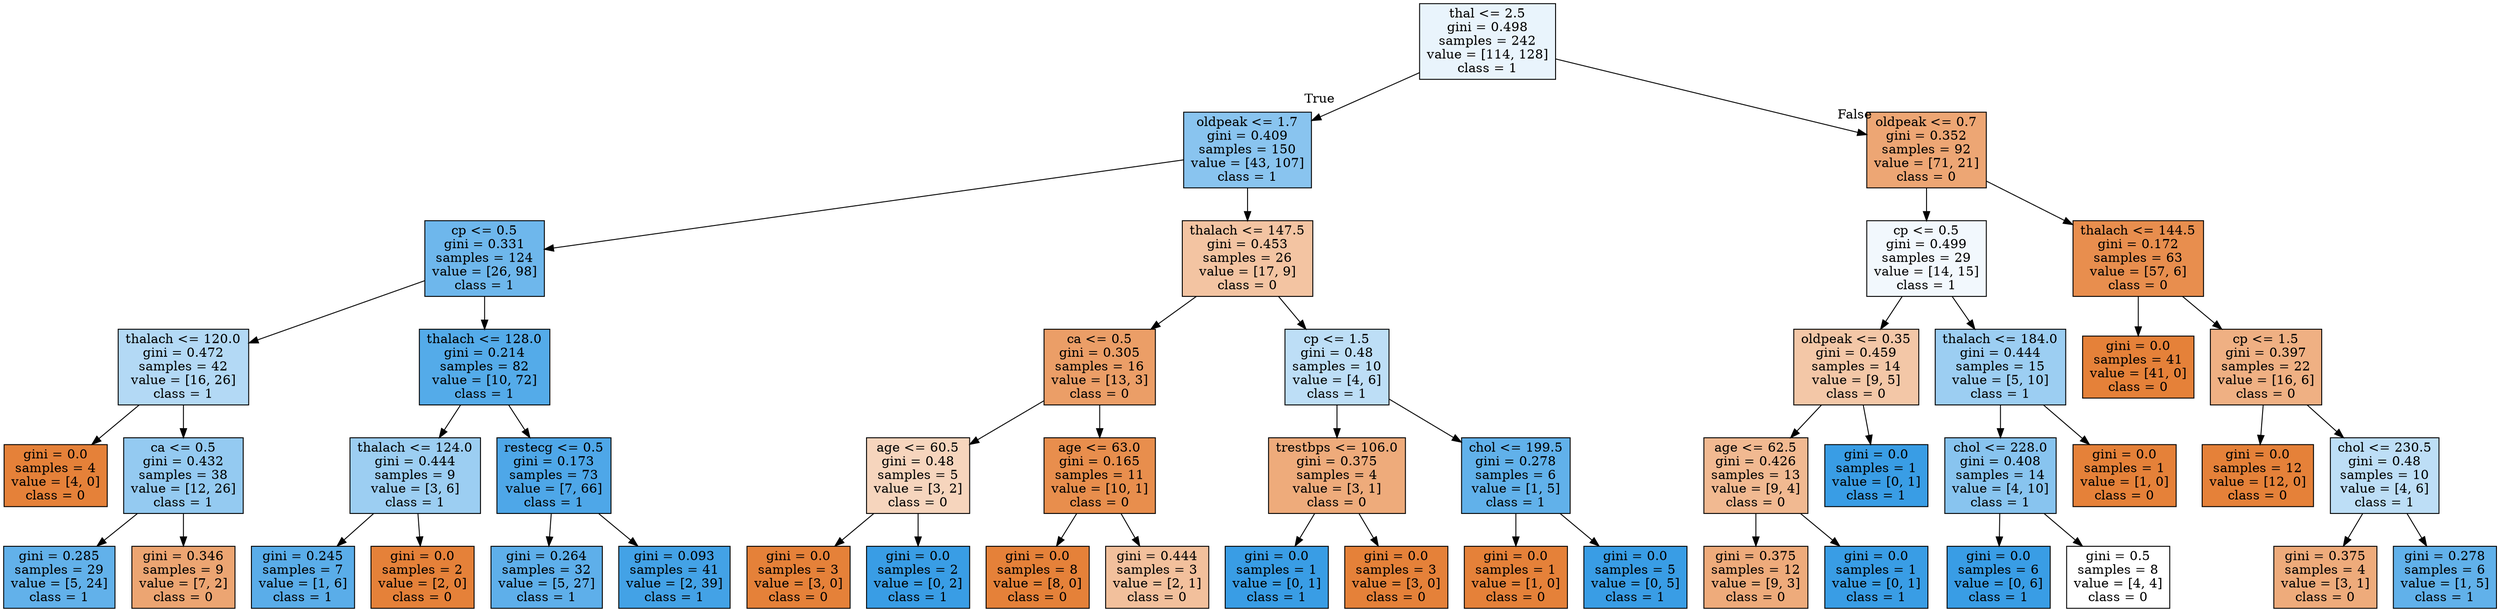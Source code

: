 digraph Tree {
node [shape=box, style="filled", color="black"] ;
0 [label="thal <= 2.5\ngini = 0.498\nsamples = 242\nvalue = [114, 128]\nclass = 1", fillcolor="#e9f4fc"] ;
1 [label="oldpeak <= 1.7\ngini = 0.409\nsamples = 150\nvalue = [43, 107]\nclass = 1", fillcolor="#89c4ef"] ;
0 -> 1 [labeldistance=2.5, labelangle=45, headlabel="True"] ;
2 [label="cp <= 0.5\ngini = 0.331\nsamples = 124\nvalue = [26, 98]\nclass = 1", fillcolor="#6eb7ec"] ;
1 -> 2 ;
3 [label="thalach <= 120.0\ngini = 0.472\nsamples = 42\nvalue = [16, 26]\nclass = 1", fillcolor="#b3d9f5"] ;
2 -> 3 ;
4 [label="gini = 0.0\nsamples = 4\nvalue = [4, 0]\nclass = 0", fillcolor="#e58139"] ;
3 -> 4 ;
5 [label="ca <= 0.5\ngini = 0.432\nsamples = 38\nvalue = [12, 26]\nclass = 1", fillcolor="#94caf1"] ;
3 -> 5 ;
6 [label="gini = 0.285\nsamples = 29\nvalue = [5, 24]\nclass = 1", fillcolor="#62b1ea"] ;
5 -> 6 ;
7 [label="gini = 0.346\nsamples = 9\nvalue = [7, 2]\nclass = 0", fillcolor="#eca572"] ;
5 -> 7 ;
8 [label="thalach <= 128.0\ngini = 0.214\nsamples = 82\nvalue = [10, 72]\nclass = 1", fillcolor="#54abe9"] ;
2 -> 8 ;
9 [label="thalach <= 124.0\ngini = 0.444\nsamples = 9\nvalue = [3, 6]\nclass = 1", fillcolor="#9ccef2"] ;
8 -> 9 ;
10 [label="gini = 0.245\nsamples = 7\nvalue = [1, 6]\nclass = 1", fillcolor="#5aade9"] ;
9 -> 10 ;
11 [label="gini = 0.0\nsamples = 2\nvalue = [2, 0]\nclass = 0", fillcolor="#e58139"] ;
9 -> 11 ;
12 [label="restecg <= 0.5\ngini = 0.173\nsamples = 73\nvalue = [7, 66]\nclass = 1", fillcolor="#4ea7e8"] ;
8 -> 12 ;
13 [label="gini = 0.264\nsamples = 32\nvalue = [5, 27]\nclass = 1", fillcolor="#5eafea"] ;
12 -> 13 ;
14 [label="gini = 0.093\nsamples = 41\nvalue = [2, 39]\nclass = 1", fillcolor="#43a2e6"] ;
12 -> 14 ;
15 [label="thalach <= 147.5\ngini = 0.453\nsamples = 26\nvalue = [17, 9]\nclass = 0", fillcolor="#f3c4a2"] ;
1 -> 15 ;
16 [label="ca <= 0.5\ngini = 0.305\nsamples = 16\nvalue = [13, 3]\nclass = 0", fillcolor="#eb9e67"] ;
15 -> 16 ;
17 [label="age <= 60.5\ngini = 0.48\nsamples = 5\nvalue = [3, 2]\nclass = 0", fillcolor="#f6d5bd"] ;
16 -> 17 ;
18 [label="gini = 0.0\nsamples = 3\nvalue = [3, 0]\nclass = 0", fillcolor="#e58139"] ;
17 -> 18 ;
19 [label="gini = 0.0\nsamples = 2\nvalue = [0, 2]\nclass = 1", fillcolor="#399de5"] ;
17 -> 19 ;
20 [label="age <= 63.0\ngini = 0.165\nsamples = 11\nvalue = [10, 1]\nclass = 0", fillcolor="#e88e4d"] ;
16 -> 20 ;
21 [label="gini = 0.0\nsamples = 8\nvalue = [8, 0]\nclass = 0", fillcolor="#e58139"] ;
20 -> 21 ;
22 [label="gini = 0.444\nsamples = 3\nvalue = [2, 1]\nclass = 0", fillcolor="#f2c09c"] ;
20 -> 22 ;
23 [label="cp <= 1.5\ngini = 0.48\nsamples = 10\nvalue = [4, 6]\nclass = 1", fillcolor="#bddef6"] ;
15 -> 23 ;
24 [label="trestbps <= 106.0\ngini = 0.375\nsamples = 4\nvalue = [3, 1]\nclass = 0", fillcolor="#eeab7b"] ;
23 -> 24 ;
25 [label="gini = 0.0\nsamples = 1\nvalue = [0, 1]\nclass = 1", fillcolor="#399de5"] ;
24 -> 25 ;
26 [label="gini = 0.0\nsamples = 3\nvalue = [3, 0]\nclass = 0", fillcolor="#e58139"] ;
24 -> 26 ;
27 [label="chol <= 199.5\ngini = 0.278\nsamples = 6\nvalue = [1, 5]\nclass = 1", fillcolor="#61b1ea"] ;
23 -> 27 ;
28 [label="gini = 0.0\nsamples = 1\nvalue = [1, 0]\nclass = 0", fillcolor="#e58139"] ;
27 -> 28 ;
29 [label="gini = 0.0\nsamples = 5\nvalue = [0, 5]\nclass = 1", fillcolor="#399de5"] ;
27 -> 29 ;
30 [label="oldpeak <= 0.7\ngini = 0.352\nsamples = 92\nvalue = [71, 21]\nclass = 0", fillcolor="#eda674"] ;
0 -> 30 [labeldistance=2.5, labelangle=-45, headlabel="False"] ;
31 [label="cp <= 0.5\ngini = 0.499\nsamples = 29\nvalue = [14, 15]\nclass = 1", fillcolor="#f2f8fd"] ;
30 -> 31 ;
32 [label="oldpeak <= 0.35\ngini = 0.459\nsamples = 14\nvalue = [9, 5]\nclass = 0", fillcolor="#f3c7a7"] ;
31 -> 32 ;
33 [label="age <= 62.5\ngini = 0.426\nsamples = 13\nvalue = [9, 4]\nclass = 0", fillcolor="#f1b991"] ;
32 -> 33 ;
34 [label="gini = 0.375\nsamples = 12\nvalue = [9, 3]\nclass = 0", fillcolor="#eeab7b"] ;
33 -> 34 ;
35 [label="gini = 0.0\nsamples = 1\nvalue = [0, 1]\nclass = 1", fillcolor="#399de5"] ;
33 -> 35 ;
36 [label="gini = 0.0\nsamples = 1\nvalue = [0, 1]\nclass = 1", fillcolor="#399de5"] ;
32 -> 36 ;
37 [label="thalach <= 184.0\ngini = 0.444\nsamples = 15\nvalue = [5, 10]\nclass = 1", fillcolor="#9ccef2"] ;
31 -> 37 ;
38 [label="chol <= 228.0\ngini = 0.408\nsamples = 14\nvalue = [4, 10]\nclass = 1", fillcolor="#88c4ef"] ;
37 -> 38 ;
39 [label="gini = 0.0\nsamples = 6\nvalue = [0, 6]\nclass = 1", fillcolor="#399de5"] ;
38 -> 39 ;
40 [label="gini = 0.5\nsamples = 8\nvalue = [4, 4]\nclass = 0", fillcolor="#ffffff"] ;
38 -> 40 ;
41 [label="gini = 0.0\nsamples = 1\nvalue = [1, 0]\nclass = 0", fillcolor="#e58139"] ;
37 -> 41 ;
42 [label="thalach <= 144.5\ngini = 0.172\nsamples = 63\nvalue = [57, 6]\nclass = 0", fillcolor="#e88e4e"] ;
30 -> 42 ;
43 [label="gini = 0.0\nsamples = 41\nvalue = [41, 0]\nclass = 0", fillcolor="#e58139"] ;
42 -> 43 ;
44 [label="cp <= 1.5\ngini = 0.397\nsamples = 22\nvalue = [16, 6]\nclass = 0", fillcolor="#efb083"] ;
42 -> 44 ;
45 [label="gini = 0.0\nsamples = 12\nvalue = [12, 0]\nclass = 0", fillcolor="#e58139"] ;
44 -> 45 ;
46 [label="chol <= 230.5\ngini = 0.48\nsamples = 10\nvalue = [4, 6]\nclass = 1", fillcolor="#bddef6"] ;
44 -> 46 ;
47 [label="gini = 0.375\nsamples = 4\nvalue = [3, 1]\nclass = 0", fillcolor="#eeab7b"] ;
46 -> 47 ;
48 [label="gini = 0.278\nsamples = 6\nvalue = [1, 5]\nclass = 1", fillcolor="#61b1ea"] ;
46 -> 48 ;
}
